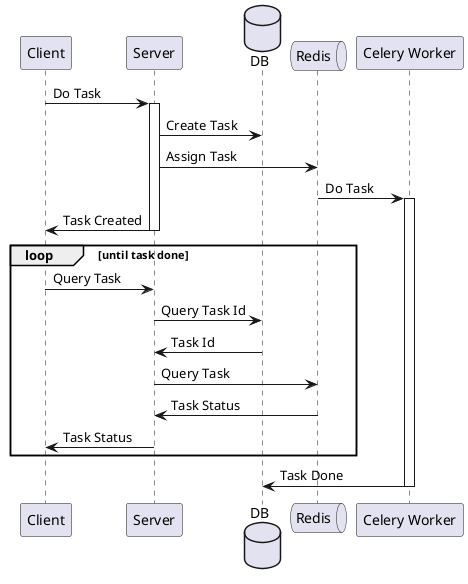 @startuml Simple Services

participant Client
participant "Server" as Server
database DB
queue Redis
participant "Celery Worker" as Worker


Client -> Server: Do Task
activate Server

Server ->DB: Create Task
Server -> Redis: Assign Task

Worker <- Redis: Do Task
activate Worker

Client <- Server: Task Created
deactivate Server

loop until task done
    Client -> Server: Query Task
    Server -> DB: Query Task Id
    Server <- DB: Task Id
    Server -> Redis: Query Task
    Server <- Redis: Task Status
    Client <- Server: Task Status
end loop

' Worker -> Redis: Task Done
Worker -> DB: Task Done

deactivate Worker

@enduml